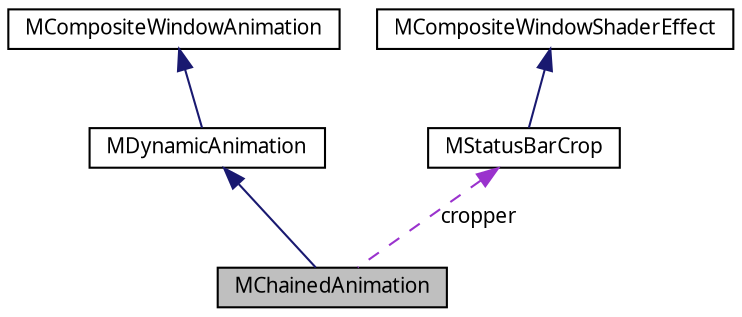 digraph G
{
  edge [fontname="FreeSans.ttf",fontsize="10",labelfontname="FreeSans.ttf",labelfontsize="10"];
  node [fontname="FreeSans.ttf",fontsize="10",shape=record];
  Node1 [label="MChainedAnimation",height=0.2,width=0.4,color="black", fillcolor="grey75", style="filled" fontcolor="black"];
  Node2 -> Node1 [dir=back,color="midnightblue",fontsize="10",style="solid",fontname="FreeSans.ttf"];
  Node2 [label="MDynamicAnimation",height=0.2,width=0.4,color="black", fillcolor="white", style="filled",URL="$class_m_dynamic_animation.html"];
  Node3 -> Node2 [dir=back,color="midnightblue",fontsize="10",style="solid",fontname="FreeSans.ttf"];
  Node3 [label="MCompositeWindowAnimation",height=0.2,width=0.4,color="black", fillcolor="white", style="filled",URL="$class_m_composite_window_animation.html",tooltip="MCompositeWindowAnimation class which provides full control of position transformation and opacity an..."];
  Node4 -> Node1 [dir=back,color="darkorchid3",fontsize="10",style="dashed",label="cropper",fontname="FreeSans.ttf"];
  Node4 [label="MStatusBarCrop",height=0.2,width=0.4,color="black", fillcolor="white", style="filled",URL="$class_m_status_bar_crop.html"];
  Node5 -> Node4 [dir=back,color="midnightblue",fontsize="10",style="solid",fontname="FreeSans.ttf"];
  Node5 [label="MCompositeWindowShaderEffect",height=0.2,width=0.4,color="black", fillcolor="white", style="filled",URL="$class_m_composite_window_shader_effect.html",tooltip="MCompositeWindowShaderEffect is the base class for shader effects on windows."];
}
